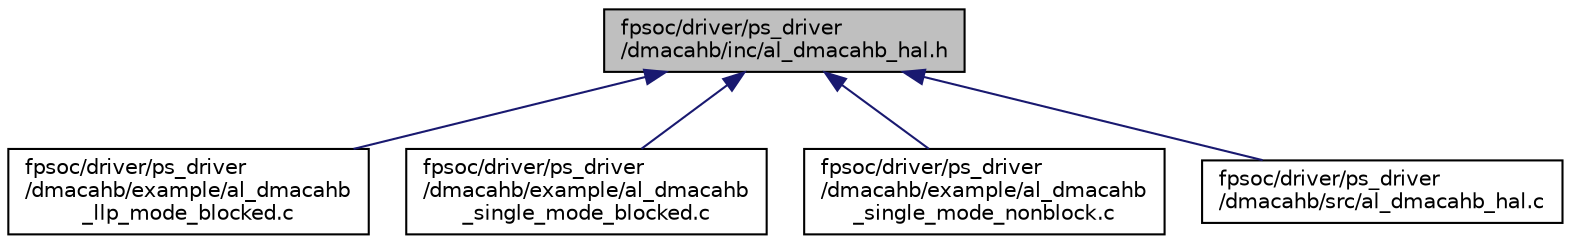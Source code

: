 digraph "fpsoc/driver/ps_driver/dmacahb/inc/al_dmacahb_hal.h"
{
  edge [fontname="Helvetica",fontsize="10",labelfontname="Helvetica",labelfontsize="10"];
  node [fontname="Helvetica",fontsize="10",shape=record];
  Node5 [label="fpsoc/driver/ps_driver\l/dmacahb/inc/al_dmacahb_hal.h",height=0.2,width=0.4,color="black", fillcolor="grey75", style="filled", fontcolor="black"];
  Node5 -> Node6 [dir="back",color="midnightblue",fontsize="10",style="solid",fontname="Helvetica"];
  Node6 [label="fpsoc/driver/ps_driver\l/dmacahb/example/al_dmacahb\l_llp_mode_blocked.c",height=0.2,width=0.4,color="black", fillcolor="white", style="filled",URL="$al__dmacahb__llp__mode__blocked_8c.html",tooltip="dmac ahb llp mode blocked example "];
  Node5 -> Node7 [dir="back",color="midnightblue",fontsize="10",style="solid",fontname="Helvetica"];
  Node7 [label="fpsoc/driver/ps_driver\l/dmacahb/example/al_dmacahb\l_single_mode_blocked.c",height=0.2,width=0.4,color="black", fillcolor="white", style="filled",URL="$al__dmacahb__single__mode__blocked_8c.html",tooltip="dmac ahb single mode blocked example "];
  Node5 -> Node8 [dir="back",color="midnightblue",fontsize="10",style="solid",fontname="Helvetica"];
  Node8 [label="fpsoc/driver/ps_driver\l/dmacahb/example/al_dmacahb\l_single_mode_nonblock.c",height=0.2,width=0.4,color="black", fillcolor="white", style="filled",URL="$al__dmacahb__single__mode__nonblock_8c.html",tooltip="dmac ahb single mode non-block example "];
  Node5 -> Node9 [dir="back",color="midnightblue",fontsize="10",style="solid",fontname="Helvetica"];
  Node9 [label="fpsoc/driver/ps_driver\l/dmacahb/src/al_dmacahb_hal.c",height=0.2,width=0.4,color="black", fillcolor="white", style="filled",URL="$al__dmacahb__hal_8c.html"];
}
